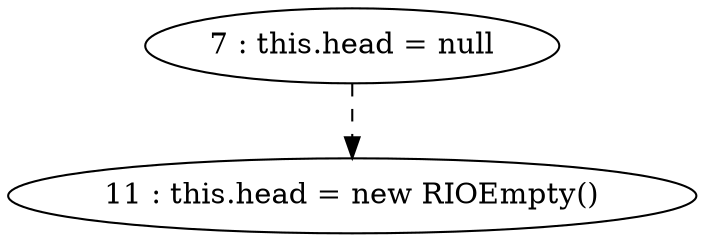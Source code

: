digraph G {
"7 : this.head = null"
"7 : this.head = null" -> "11 : this.head = new RIOEmpty()" [style=dashed]
"11 : this.head = new RIOEmpty()"
}